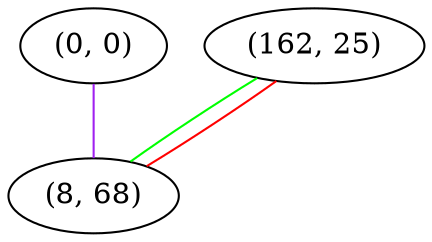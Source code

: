 graph "" {
"(0, 0)";
"(162, 25)";
"(8, 68)";
"(0, 0)" -- "(8, 68)"  [color=purple, key=0, weight=4];
"(162, 25)" -- "(8, 68)"  [color=green, key=0, weight=2];
"(162, 25)" -- "(8, 68)"  [color=red, key=1, weight=1];
}
